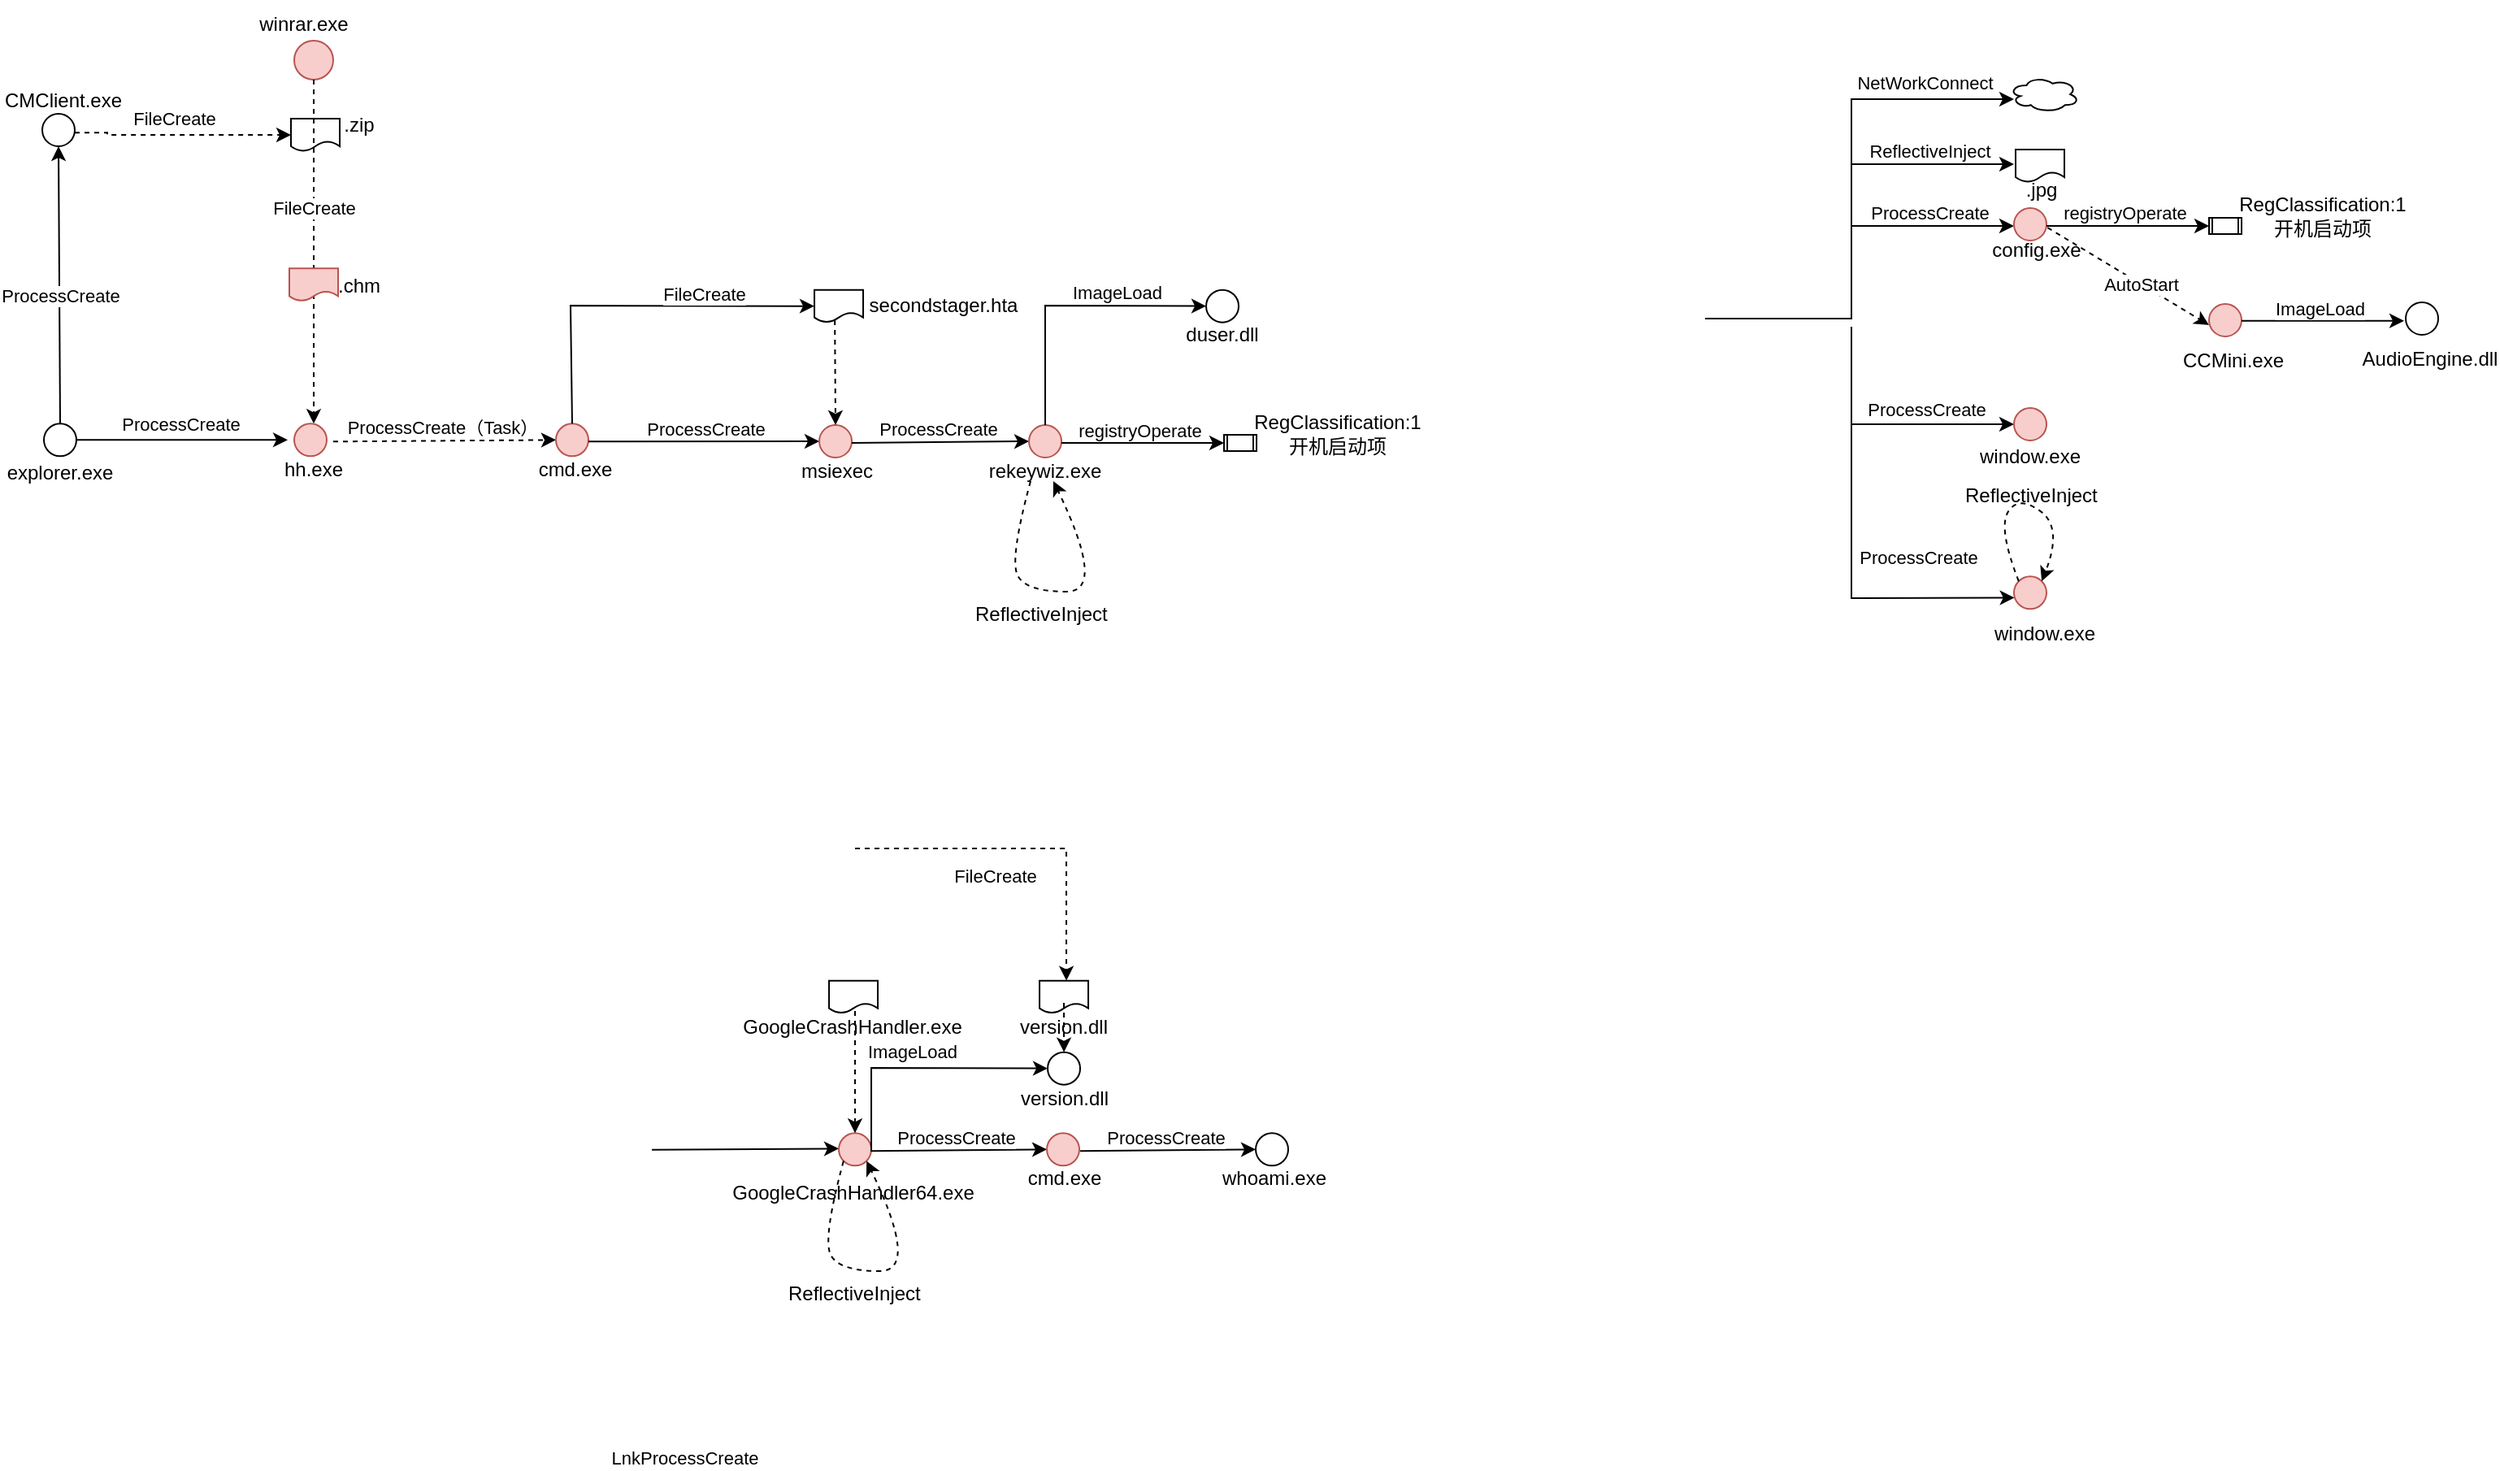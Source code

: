 <mxfile version="24.7.10">
  <diagram name="第 1 页" id="ffTpApcm0pgPxWFKq06H">
    <mxGraphModel dx="863" dy="381" grid="1" gridSize="10" guides="1" tooltips="1" connect="1" arrows="1" fold="1" page="1" pageScale="1" pageWidth="827" pageHeight="1169" math="0" shadow="0">
      <root>
        <mxCell id="0" />
        <mxCell id="1" parent="0" />
        <mxCell id="lSYbg_Df87yItmygA94X-1" value="" style="ellipse;whiteSpace=wrap;html=1;aspect=fixed;" vertex="1" parent="1">
          <mxGeometry x="48" y="358.67" width="20" height="20" as="geometry" />
        </mxCell>
        <mxCell id="lSYbg_Df87yItmygA94X-2" value="" style="endArrow=classic;html=1;rounded=0;exitX=1;exitY=0.5;exitDx=0;exitDy=0;" edge="1" parent="1" source="lSYbg_Df87yItmygA94X-1">
          <mxGeometry width="50" height="50" relative="1" as="geometry">
            <mxPoint x="298" y="353.67" as="sourcePoint" />
            <mxPoint x="198" y="368.67" as="targetPoint" />
          </mxGeometry>
        </mxCell>
        <mxCell id="lSYbg_Df87yItmygA94X-3" value="ProcessCreate" style="edgeLabel;html=1;align=center;verticalAlign=middle;resizable=0;points=[];" vertex="1" connectable="0" parent="lSYbg_Df87yItmygA94X-2">
          <mxGeometry x="-0.16" y="3" relative="1" as="geometry">
            <mxPoint x="9" y="-7" as="offset" />
          </mxGeometry>
        </mxCell>
        <mxCell id="lSYbg_Df87yItmygA94X-4" value="" style="endArrow=classic;html=1;rounded=0;entryX=0;entryY=0.5;entryDx=0;entryDy=0;" edge="1" parent="1" target="lSYbg_Df87yItmygA94X-7">
          <mxGeometry width="50" height="50" relative="1" as="geometry">
            <mxPoint x="1160" y="299" as="sourcePoint" />
            <mxPoint x="1208" y="449" as="targetPoint" />
            <Array as="points">
              <mxPoint x="1160" y="359" />
            </Array>
          </mxGeometry>
        </mxCell>
        <mxCell id="lSYbg_Df87yItmygA94X-5" value="ProcessCreate" style="edgeLabel;html=1;align=center;verticalAlign=middle;resizable=0;points=[];" vertex="1" connectable="0" parent="lSYbg_Df87yItmygA94X-4">
          <mxGeometry x="-0.16" y="3" relative="1" as="geometry">
            <mxPoint x="39" y="-6" as="offset" />
          </mxGeometry>
        </mxCell>
        <mxCell id="lSYbg_Df87yItmygA94X-6" value="explorer.exe" style="text;strokeColor=none;align=center;fillColor=none;html=1;verticalAlign=middle;whiteSpace=wrap;rounded=0;" vertex="1" parent="1">
          <mxGeometry x="28" y="373.67" width="60" height="30" as="geometry" />
        </mxCell>
        <mxCell id="lSYbg_Df87yItmygA94X-7" value="" style="ellipse;whiteSpace=wrap;html=1;aspect=fixed;fillColor=#f8cecc;strokeColor=#b85450;" vertex="1" parent="1">
          <mxGeometry x="1260" y="349" width="20" height="20" as="geometry" />
        </mxCell>
        <mxCell id="lSYbg_Df87yItmygA94X-8" value="window.exe" style="text;strokeColor=none;align=center;fillColor=none;html=1;verticalAlign=middle;whiteSpace=wrap;rounded=0;" vertex="1" parent="1">
          <mxGeometry x="1240" y="364" width="60" height="30" as="geometry" />
        </mxCell>
        <mxCell id="lSYbg_Df87yItmygA94X-9" value="" style="endArrow=classic;html=1;rounded=0;exitX=0.5;exitY=0;exitDx=0;exitDy=0;entryX=0.5;entryY=1;entryDx=0;entryDy=0;" edge="1" parent="1" source="lSYbg_Df87yItmygA94X-1" target="lSYbg_Df87yItmygA94X-11">
          <mxGeometry width="50" height="50" relative="1" as="geometry">
            <mxPoint x="57" y="274.17" as="sourcePoint" />
            <mxPoint x="57" y="190" as="targetPoint" />
          </mxGeometry>
        </mxCell>
        <mxCell id="lSYbg_Df87yItmygA94X-10" value="ProcessCreate" style="edgeLabel;html=1;align=center;verticalAlign=middle;resizable=0;points=[];" vertex="1" connectable="0" parent="lSYbg_Df87yItmygA94X-9">
          <mxGeometry x="-0.16" y="3" relative="1" as="geometry">
            <mxPoint x="3" y="-7" as="offset" />
          </mxGeometry>
        </mxCell>
        <mxCell id="lSYbg_Df87yItmygA94X-11" value="" style="ellipse;whiteSpace=wrap;html=1;aspect=fixed;" vertex="1" parent="1">
          <mxGeometry x="47" y="168" width="20" height="20" as="geometry" />
        </mxCell>
        <mxCell id="lSYbg_Df87yItmygA94X-12" value="CMClient.exe" style="text;strokeColor=none;align=center;fillColor=none;html=1;verticalAlign=middle;whiteSpace=wrap;rounded=0;" vertex="1" parent="1">
          <mxGeometry x="30" y="145" width="60" height="30" as="geometry" />
        </mxCell>
        <mxCell id="lSYbg_Df87yItmygA94X-13" value="" style="endArrow=classic;html=1;rounded=0;exitX=1;exitY=0.5;exitDx=0;exitDy=0;edgeStyle=elbowEdgeStyle;dashed=1;entryX=0;entryY=0.5;entryDx=0;entryDy=0;" edge="1" parent="1" target="lSYbg_Df87yItmygA94X-15">
          <mxGeometry width="50" height="50" relative="1" as="geometry">
            <mxPoint x="67" y="179.58" as="sourcePoint" />
            <mxPoint x="117" y="120" as="targetPoint" />
            <Array as="points">
              <mxPoint x="87" y="180" />
            </Array>
          </mxGeometry>
        </mxCell>
        <mxCell id="lSYbg_Df87yItmygA94X-14" value="FileCreate" style="edgeLabel;html=1;align=center;verticalAlign=middle;resizable=0;points=[];" vertex="1" connectable="0" parent="lSYbg_Df87yItmygA94X-13">
          <mxGeometry x="-0.16" y="3" relative="1" as="geometry">
            <mxPoint x="6" y="-7" as="offset" />
          </mxGeometry>
        </mxCell>
        <mxCell id="lSYbg_Df87yItmygA94X-15" value="" style="shape=document;whiteSpace=wrap;html=1;boundedLbl=1;" vertex="1" parent="1">
          <mxGeometry x="200" y="171" width="30" height="20" as="geometry" />
        </mxCell>
        <mxCell id="lSYbg_Df87yItmygA94X-16" value=".zip" style="text;strokeColor=none;align=center;fillColor=none;html=1;verticalAlign=middle;whiteSpace=wrap;rounded=0;" vertex="1" parent="1">
          <mxGeometry x="212" y="160" width="60" height="30" as="geometry" />
        </mxCell>
        <mxCell id="lSYbg_Df87yItmygA94X-17" value="" style="ellipse;whiteSpace=wrap;html=1;aspect=fixed;fillColor=#f8cecc;strokeColor=#b85450;" vertex="1" parent="1">
          <mxGeometry x="202" y="123" width="24" height="24" as="geometry" />
        </mxCell>
        <mxCell id="lSYbg_Df87yItmygA94X-18" value="winrar.exe" style="text;strokeColor=none;align=center;fillColor=none;html=1;verticalAlign=middle;whiteSpace=wrap;rounded=0;" vertex="1" parent="1">
          <mxGeometry x="178" y="98" width="60" height="30" as="geometry" />
        </mxCell>
        <mxCell id="lSYbg_Df87yItmygA94X-19" value="" style="endArrow=classic;html=1;rounded=0;entryX=0.339;entryY=-0.066;entryDx=0;entryDy=0;entryPerimeter=0;" edge="1" parent="1">
          <mxGeometry width="50" height="50" relative="1" as="geometry">
            <mxPoint x="1160" y="359" as="sourcePoint" />
            <mxPoint x="1260.34" y="465.69" as="targetPoint" />
            <Array as="points">
              <mxPoint x="1160" y="466" />
            </Array>
          </mxGeometry>
        </mxCell>
        <mxCell id="lSYbg_Df87yItmygA94X-20" value="ProcessCreate" style="edgeLabel;html=1;align=center;verticalAlign=middle;resizable=0;points=[];" vertex="1" connectable="0" parent="lSYbg_Df87yItmygA94X-19">
          <mxGeometry x="-0.16" y="3" relative="1" as="geometry">
            <mxPoint x="38" y="-5" as="offset" />
          </mxGeometry>
        </mxCell>
        <mxCell id="lSYbg_Df87yItmygA94X-21" value="" style="endArrow=classic;html=1;rounded=0;exitX=1;exitY=0.5;exitDx=0;exitDy=0;" edge="1" parent="1">
          <mxGeometry width="50" height="50" relative="1" as="geometry">
            <mxPoint x="1070" y="294" as="sourcePoint" />
            <mxPoint x="1260" y="159" as="targetPoint" />
            <Array as="points">
              <mxPoint x="1160" y="294" />
              <mxPoint x="1160" y="159" />
            </Array>
          </mxGeometry>
        </mxCell>
        <mxCell id="lSYbg_Df87yItmygA94X-22" value="NetWorkConnect" style="edgeLabel;html=1;align=center;verticalAlign=middle;resizable=0;points=[];" vertex="1" connectable="0" parent="lSYbg_Df87yItmygA94X-21">
          <mxGeometry x="0.083" y="3" relative="1" as="geometry">
            <mxPoint x="48" y="-59" as="offset" />
          </mxGeometry>
        </mxCell>
        <mxCell id="lSYbg_Df87yItmygA94X-23" value="" style="ellipse;shape=cloud;whiteSpace=wrap;html=1;" vertex="1" parent="1">
          <mxGeometry x="1257" y="145" width="43" height="22" as="geometry" />
        </mxCell>
        <mxCell id="lSYbg_Df87yItmygA94X-24" value="" style="endArrow=classic;html=1;rounded=0;" edge="1" parent="1">
          <mxGeometry width="50" height="50" relative="1" as="geometry">
            <mxPoint x="1160" y="199" as="sourcePoint" />
            <mxPoint x="1260" y="199" as="targetPoint" />
          </mxGeometry>
        </mxCell>
        <mxCell id="lSYbg_Df87yItmygA94X-25" value="ReflectiveInject" style="edgeLabel;html=1;align=center;verticalAlign=middle;resizable=0;points=[];" vertex="1" connectable="0" parent="lSYbg_Df87yItmygA94X-24">
          <mxGeometry x="0.152" y="-2" relative="1" as="geometry">
            <mxPoint x="-10" y="-10" as="offset" />
          </mxGeometry>
        </mxCell>
        <mxCell id="lSYbg_Df87yItmygA94X-26" value="" style="shape=document;whiteSpace=wrap;html=1;boundedLbl=1;" vertex="1" parent="1">
          <mxGeometry x="1261" y="190" width="30" height="20" as="geometry" />
        </mxCell>
        <mxCell id="lSYbg_Df87yItmygA94X-27" value=".jpg" style="text;strokeColor=none;align=center;fillColor=none;html=1;verticalAlign=middle;whiteSpace=wrap;rounded=0;" vertex="1" parent="1">
          <mxGeometry x="1247" y="200" width="60" height="30" as="geometry" />
        </mxCell>
        <mxCell id="lSYbg_Df87yItmygA94X-28" value="" style="endArrow=classic;html=1;rounded=0;" edge="1" parent="1">
          <mxGeometry width="50" height="50" relative="1" as="geometry">
            <mxPoint x="1160" y="237" as="sourcePoint" />
            <mxPoint x="1260" y="237" as="targetPoint" />
          </mxGeometry>
        </mxCell>
        <mxCell id="lSYbg_Df87yItmygA94X-29" value="ProcessCreate" style="edgeLabel;html=1;align=center;verticalAlign=middle;resizable=0;points=[];" vertex="1" connectable="0" parent="lSYbg_Df87yItmygA94X-28">
          <mxGeometry x="0.152" y="-2" relative="1" as="geometry">
            <mxPoint x="-10" y="-10" as="offset" />
          </mxGeometry>
        </mxCell>
        <mxCell id="lSYbg_Df87yItmygA94X-30" value="config.exe" style="text;strokeColor=none;align=center;fillColor=none;html=1;verticalAlign=middle;whiteSpace=wrap;rounded=0;" vertex="1" parent="1">
          <mxGeometry x="1244" y="237" width="60" height="30" as="geometry" />
        </mxCell>
        <mxCell id="lSYbg_Df87yItmygA94X-31" value="" style="ellipse;whiteSpace=wrap;html=1;aspect=fixed;fillColor=#f8cecc;strokeColor=#b85450;" vertex="1" parent="1">
          <mxGeometry x="1260" y="226" width="20" height="20" as="geometry" />
        </mxCell>
        <mxCell id="lSYbg_Df87yItmygA94X-32" value="" style="endArrow=classic;html=1;rounded=0;" edge="1" parent="1">
          <mxGeometry width="50" height="50" relative="1" as="geometry">
            <mxPoint x="1280" y="237" as="sourcePoint" />
            <mxPoint x="1380" y="237" as="targetPoint" />
          </mxGeometry>
        </mxCell>
        <mxCell id="lSYbg_Df87yItmygA94X-33" value="registryOperate" style="edgeLabel;html=1;align=center;verticalAlign=middle;resizable=0;points=[];" vertex="1" connectable="0" parent="lSYbg_Df87yItmygA94X-32">
          <mxGeometry x="0.152" y="-2" relative="1" as="geometry">
            <mxPoint x="-10" y="-10" as="offset" />
          </mxGeometry>
        </mxCell>
        <mxCell id="lSYbg_Df87yItmygA94X-34" value="RegClassification:1&lt;br&gt;开机启动项" style="text;strokeColor=none;align=center;fillColor=none;html=1;verticalAlign=middle;whiteSpace=wrap;rounded=0;" vertex="1" parent="1">
          <mxGeometry x="1412" y="216" width="76" height="30" as="geometry" />
        </mxCell>
        <mxCell id="lSYbg_Df87yItmygA94X-35" value="" style="shape=process;whiteSpace=wrap;html=1;backgroundOutline=1;" vertex="1" parent="1">
          <mxGeometry x="1380" y="232" width="20" height="10" as="geometry" />
        </mxCell>
        <mxCell id="lSYbg_Df87yItmygA94X-36" value="" style="endArrow=classic;html=1;rounded=0;exitX=0.611;exitY=0.035;exitDx=0;exitDy=0;exitPerimeter=0;dashed=1;" edge="1" parent="1" source="lSYbg_Df87yItmygA94X-30">
          <mxGeometry width="50" height="50" relative="1" as="geometry">
            <mxPoint x="1280" y="298" as="sourcePoint" />
            <mxPoint x="1380" y="298" as="targetPoint" />
          </mxGeometry>
        </mxCell>
        <mxCell id="lSYbg_Df87yItmygA94X-37" value="AutoStart" style="edgeLabel;html=1;align=center;verticalAlign=middle;resizable=0;points=[];" vertex="1" connectable="0" parent="lSYbg_Df87yItmygA94X-36">
          <mxGeometry x="0.152" y="-2" relative="1" as="geometry">
            <mxPoint x="1" y="-2" as="offset" />
          </mxGeometry>
        </mxCell>
        <mxCell id="lSYbg_Df87yItmygA94X-38" value="CCMini.exe" style="text;strokeColor=none;align=center;fillColor=none;html=1;verticalAlign=middle;whiteSpace=wrap;rounded=0;" vertex="1" parent="1">
          <mxGeometry x="1357" y="305" width="76" height="30" as="geometry" />
        </mxCell>
        <mxCell id="lSYbg_Df87yItmygA94X-39" value="" style="ellipse;whiteSpace=wrap;html=1;aspect=fixed;fillColor=#f8cecc;strokeColor=#b85450;" vertex="1" parent="1">
          <mxGeometry x="1380" y="285" width="20" height="20" as="geometry" />
        </mxCell>
        <mxCell id="lSYbg_Df87yItmygA94X-40" value="" style="endArrow=classic;html=1;rounded=0;" edge="1" parent="1">
          <mxGeometry width="50" height="50" relative="1" as="geometry">
            <mxPoint x="1400" y="295.43" as="sourcePoint" />
            <mxPoint x="1500" y="295.43" as="targetPoint" />
          </mxGeometry>
        </mxCell>
        <mxCell id="lSYbg_Df87yItmygA94X-41" value="ImageLoad" style="edgeLabel;html=1;align=center;verticalAlign=middle;resizable=0;points=[];" vertex="1" connectable="0" parent="lSYbg_Df87yItmygA94X-40">
          <mxGeometry x="0.152" y="-2" relative="1" as="geometry">
            <mxPoint x="-10" y="-10" as="offset" />
          </mxGeometry>
        </mxCell>
        <mxCell id="lSYbg_Df87yItmygA94X-42" value="AudioEngine.dll" style="text;strokeColor=none;align=center;fillColor=none;html=1;verticalAlign=middle;whiteSpace=wrap;rounded=0;" vertex="1" parent="1">
          <mxGeometry x="1478" y="304" width="76" height="30" as="geometry" />
        </mxCell>
        <mxCell id="lSYbg_Df87yItmygA94X-43" value="" style="ellipse;whiteSpace=wrap;html=1;aspect=fixed;" vertex="1" parent="1">
          <mxGeometry x="1501" y="284" width="20" height="20" as="geometry" />
        </mxCell>
        <mxCell id="lSYbg_Df87yItmygA94X-44" value="" style="ellipse;whiteSpace=wrap;html=1;aspect=fixed;fillColor=#f8cecc;strokeColor=#b85450;" vertex="1" parent="1">
          <mxGeometry x="1260" y="452.67" width="20" height="20" as="geometry" />
        </mxCell>
        <mxCell id="lSYbg_Df87yItmygA94X-45" value="window.exe" style="text;strokeColor=none;align=center;fillColor=none;html=1;verticalAlign=middle;whiteSpace=wrap;rounded=0;" vertex="1" parent="1">
          <mxGeometry x="1248.5" y="472.67" width="60" height="30" as="geometry" />
        </mxCell>
        <mxCell id="lSYbg_Df87yItmygA94X-46" value="" style="curved=1;endArrow=classic;html=1;rounded=0;exitX=0;exitY=0;exitDx=0;exitDy=0;entryX=1;entryY=0;entryDx=0;entryDy=0;dashed=1;" edge="1" parent="1" source="lSYbg_Df87yItmygA94X-44" target="lSYbg_Df87yItmygA94X-44">
          <mxGeometry width="50" height="50" relative="1" as="geometry">
            <mxPoint x="1230" y="412.67" as="sourcePoint" />
            <mxPoint x="1280" y="362.67" as="targetPoint" />
            <Array as="points">
              <mxPoint x="1250" y="422.67" />
              <mxPoint x="1263" y="402.67" />
              <mxPoint x="1290" y="422.67" />
            </Array>
          </mxGeometry>
        </mxCell>
        <mxCell id="lSYbg_Df87yItmygA94X-47" value="ReflectiveInject" style="text;whiteSpace=wrap;" vertex="1" parent="1">
          <mxGeometry x="1228" y="388.67" width="90" height="20" as="geometry" />
        </mxCell>
        <mxCell id="lSYbg_Df87yItmygA94X-48" value="" style="shape=document;whiteSpace=wrap;html=1;boundedLbl=1;" vertex="1" parent="1">
          <mxGeometry x="531.02" y="701.33" width="30" height="20" as="geometry" />
        </mxCell>
        <mxCell id="lSYbg_Df87yItmygA94X-49" value="GoogleCrashHandler.exe" style="text;strokeColor=none;align=center;fillColor=none;html=1;verticalAlign=middle;whiteSpace=wrap;rounded=0;" vertex="1" parent="1">
          <mxGeometry x="497.02" y="715" width="97" height="30" as="geometry" />
        </mxCell>
        <mxCell id="lSYbg_Df87yItmygA94X-50" value="" style="endArrow=classic;html=1;rounded=0;edgeStyle=elbowEdgeStyle;dashed=1;" edge="1" parent="1">
          <mxGeometry width="50" height="50" relative="1" as="geometry">
            <mxPoint x="547.02" y="620" as="sourcePoint" />
            <mxPoint x="677.02" y="701.33" as="targetPoint" />
            <Array as="points">
              <mxPoint x="677.02" y="621.33" />
            </Array>
          </mxGeometry>
        </mxCell>
        <mxCell id="lSYbg_Df87yItmygA94X-51" value="FileCreate" style="edgeLabel;html=1;align=center;verticalAlign=middle;resizable=0;points=[];" vertex="1" connectable="0" parent="lSYbg_Df87yItmygA94X-50">
          <mxGeometry x="-0.16" y="3" relative="1" as="geometry">
            <mxPoint x="-3" y="20" as="offset" />
          </mxGeometry>
        </mxCell>
        <mxCell id="lSYbg_Df87yItmygA94X-52" value="" style="shape=document;whiteSpace=wrap;html=1;boundedLbl=1;" vertex="1" parent="1">
          <mxGeometry x="660.52" y="701.33" width="30" height="20" as="geometry" />
        </mxCell>
        <mxCell id="lSYbg_Df87yItmygA94X-53" value="version.dll" style="text;strokeColor=none;align=center;fillColor=none;html=1;verticalAlign=middle;whiteSpace=wrap;rounded=0;" vertex="1" parent="1">
          <mxGeometry x="627.02" y="715" width="97" height="30" as="geometry" />
        </mxCell>
        <mxCell id="lSYbg_Df87yItmygA94X-54" value="" style="endArrow=classic;html=1;rounded=0;exitX=1;exitY=0.5;exitDx=0;exitDy=0;" edge="1" parent="1">
          <mxGeometry width="50" height="50" relative="1" as="geometry">
            <mxPoint x="422.02" y="805.34" as="sourcePoint" />
            <mxPoint x="537.02" y="804.67" as="targetPoint" />
          </mxGeometry>
        </mxCell>
        <mxCell id="lSYbg_Df87yItmygA94X-55" value="LnkProcessCreate" style="edgeLabel;html=1;align=center;verticalAlign=middle;resizable=0;points=[];" vertex="1" connectable="0" parent="lSYbg_Df87yItmygA94X-54">
          <mxGeometry x="-0.16" y="3" relative="1" as="geometry">
            <mxPoint x="-29" y="193" as="offset" />
          </mxGeometry>
        </mxCell>
        <mxCell id="lSYbg_Df87yItmygA94X-56" value="" style="ellipse;whiteSpace=wrap;html=1;aspect=fixed;fillColor=#f8cecc;strokeColor=#b85450;" vertex="1" parent="1">
          <mxGeometry x="537.02" y="795.17" width="20" height="20" as="geometry" />
        </mxCell>
        <mxCell id="lSYbg_Df87yItmygA94X-57" value="" style="endArrow=classic;html=1;rounded=0;entryX=0.5;entryY=0;entryDx=0;entryDy=0;dashed=1;" edge="1" parent="1" target="lSYbg_Df87yItmygA94X-56">
          <mxGeometry width="50" height="50" relative="1" as="geometry">
            <mxPoint x="547.02" y="720" as="sourcePoint" />
            <mxPoint x="687.02" y="759.5" as="targetPoint" />
          </mxGeometry>
        </mxCell>
        <mxCell id="lSYbg_Df87yItmygA94X-58" value="" style="endArrow=classic;html=1;rounded=0;exitX=1;exitY=0.5;exitDx=0;exitDy=0;entryX=0;entryY=0.5;entryDx=0;entryDy=0;" edge="1" parent="1" target="lSYbg_Df87yItmygA94X-60">
          <mxGeometry width="50" height="50" relative="1" as="geometry">
            <mxPoint x="557.02" y="806.5" as="sourcePoint" />
            <mxPoint x="672.02" y="805.83" as="targetPoint" />
            <Array as="points">
              <mxPoint x="557.02" y="755" />
            </Array>
          </mxGeometry>
        </mxCell>
        <mxCell id="lSYbg_Df87yItmygA94X-59" value="ImageLoad" style="edgeLabel;html=1;align=center;verticalAlign=middle;resizable=0;points=[];" vertex="1" connectable="0" parent="lSYbg_Df87yItmygA94X-58">
          <mxGeometry x="-0.16" y="3" relative="1" as="geometry">
            <mxPoint x="9" y="-7" as="offset" />
          </mxGeometry>
        </mxCell>
        <mxCell id="lSYbg_Df87yItmygA94X-60" value="" style="ellipse;whiteSpace=wrap;html=1;aspect=fixed;" vertex="1" parent="1">
          <mxGeometry x="665.52" y="745.33" width="20" height="20" as="geometry" />
        </mxCell>
        <mxCell id="lSYbg_Df87yItmygA94X-61" value="version.dll" style="text;strokeColor=none;align=center;fillColor=none;html=1;verticalAlign=middle;whiteSpace=wrap;rounded=0;" vertex="1" parent="1">
          <mxGeometry x="645.52" y="759.0" width="60" height="30" as="geometry" />
        </mxCell>
        <mxCell id="lSYbg_Df87yItmygA94X-62" value="" style="endArrow=classic;html=1;rounded=0;entryX=0.5;entryY=0;entryDx=0;entryDy=0;dashed=1;exitX=0.5;exitY=0;exitDx=0;exitDy=0;" edge="1" parent="1" source="lSYbg_Df87yItmygA94X-53" target="lSYbg_Df87yItmygA94X-60">
          <mxGeometry width="50" height="50" relative="1" as="geometry">
            <mxPoint x="682.02" y="719.83" as="sourcePoint" />
            <mxPoint x="822.02" y="759.33" as="targetPoint" />
          </mxGeometry>
        </mxCell>
        <mxCell id="lSYbg_Df87yItmygA94X-63" value="" style="endArrow=classic;html=1;rounded=0;entryX=0;entryY=0.5;entryDx=0;entryDy=0;" edge="1" parent="1" target="lSYbg_Df87yItmygA94X-66">
          <mxGeometry width="50" height="50" relative="1" as="geometry">
            <mxPoint x="557.02" y="806.17" as="sourcePoint" />
            <mxPoint x="657.02" y="806.17" as="targetPoint" />
          </mxGeometry>
        </mxCell>
        <mxCell id="lSYbg_Df87yItmygA94X-64" value="ProcessCreate" style="edgeLabel;html=1;align=center;verticalAlign=middle;resizable=0;points=[];" vertex="1" connectable="0" parent="lSYbg_Df87yItmygA94X-63">
          <mxGeometry x="0.152" y="-2" relative="1" as="geometry">
            <mxPoint x="-10" y="-10" as="offset" />
          </mxGeometry>
        </mxCell>
        <mxCell id="lSYbg_Df87yItmygA94X-65" value="cmd.exe" style="text;strokeColor=none;align=center;fillColor=none;html=1;verticalAlign=middle;whiteSpace=wrap;rounded=0;" vertex="1" parent="1">
          <mxGeometry x="646.02" y="808.17" width="60" height="30" as="geometry" />
        </mxCell>
        <mxCell id="lSYbg_Df87yItmygA94X-66" value="" style="ellipse;whiteSpace=wrap;html=1;aspect=fixed;fillColor=#f8cecc;strokeColor=#b85450;" vertex="1" parent="1">
          <mxGeometry x="665.02" y="795.17" width="20" height="20" as="geometry" />
        </mxCell>
        <mxCell id="lSYbg_Df87yItmygA94X-67" value="" style="endArrow=classic;html=1;rounded=0;entryX=0;entryY=0.5;entryDx=0;entryDy=0;" edge="1" parent="1" target="lSYbg_Df87yItmygA94X-70">
          <mxGeometry width="50" height="50" relative="1" as="geometry">
            <mxPoint x="685.52" y="806.17" as="sourcePoint" />
            <mxPoint x="785.52" y="806.17" as="targetPoint" />
          </mxGeometry>
        </mxCell>
        <mxCell id="lSYbg_Df87yItmygA94X-68" value="ProcessCreate" style="edgeLabel;html=1;align=center;verticalAlign=middle;resizable=0;points=[];" vertex="1" connectable="0" parent="lSYbg_Df87yItmygA94X-67">
          <mxGeometry x="0.152" y="-2" relative="1" as="geometry">
            <mxPoint x="-10" y="-10" as="offset" />
          </mxGeometry>
        </mxCell>
        <mxCell id="lSYbg_Df87yItmygA94X-69" value="whoami.exe" style="text;strokeColor=none;align=center;fillColor=none;html=1;verticalAlign=middle;whiteSpace=wrap;rounded=0;" vertex="1" parent="1">
          <mxGeometry x="774.52" y="808.17" width="60" height="30" as="geometry" />
        </mxCell>
        <mxCell id="lSYbg_Df87yItmygA94X-70" value="" style="ellipse;whiteSpace=wrap;html=1;aspect=fixed;" vertex="1" parent="1">
          <mxGeometry x="793.52" y="795.17" width="20" height="20" as="geometry" />
        </mxCell>
        <mxCell id="lSYbg_Df87yItmygA94X-71" value="" style="curved=1;endArrow=classic;html=1;rounded=0;exitX=0;exitY=1;exitDx=0;exitDy=0;entryX=1;entryY=1;entryDx=0;entryDy=0;dashed=1;" edge="1" parent="1" source="lSYbg_Df87yItmygA94X-56" target="lSYbg_Df87yItmygA94X-56">
          <mxGeometry width="50" height="50" relative="1" as="geometry">
            <mxPoint x="544.02" y="892.67" as="sourcePoint" />
            <mxPoint x="594.02" y="842.67" as="targetPoint" />
            <Array as="points">
              <mxPoint x="527.02" y="860" />
              <mxPoint x="537.02" y="880" />
              <mxPoint x="587.02" y="880" />
            </Array>
          </mxGeometry>
        </mxCell>
        <mxCell id="lSYbg_Df87yItmygA94X-72" value="ReflectiveInject" style="text;whiteSpace=wrap;" vertex="1" parent="1">
          <mxGeometry x="504.02" y="880" width="90" height="20" as="geometry" />
        </mxCell>
        <mxCell id="lSYbg_Df87yItmygA94X-73" value="GoogleCrashHandler64.exe" style="text;strokeColor=none;align=center;fillColor=none;html=1;verticalAlign=middle;whiteSpace=wrap;rounded=0;" vertex="1" parent="1">
          <mxGeometry x="515.52" y="817.0" width="60" height="30" as="geometry" />
        </mxCell>
        <mxCell id="lSYbg_Df87yItmygA94X-74" value="" style="endArrow=classic;html=1;rounded=0;exitX=0.5;exitY=1;exitDx=0;exitDy=0;edgeStyle=elbowEdgeStyle;dashed=1;" edge="1" parent="1" source="lSYbg_Df87yItmygA94X-17">
          <mxGeometry width="50" height="50" relative="1" as="geometry">
            <mxPoint x="214" y="147" as="sourcePoint" />
            <mxPoint x="213.667" y="358.67" as="targetPoint" />
            <Array as="points" />
          </mxGeometry>
        </mxCell>
        <mxCell id="lSYbg_Df87yItmygA94X-75" value="FileCreate" style="edgeLabel;html=1;align=center;verticalAlign=middle;resizable=0;points=[];" vertex="1" connectable="0" parent="lSYbg_Df87yItmygA94X-74">
          <mxGeometry x="-0.16" y="3" relative="1" as="geometry">
            <mxPoint x="-3" y="-10" as="offset" />
          </mxGeometry>
        </mxCell>
        <mxCell id="lSYbg_Df87yItmygA94X-78" value="" style="endArrow=classic;html=1;rounded=0;entryX=0;entryY=0.5;entryDx=0;entryDy=0;dashed=1;" edge="1" parent="1" target="lSYbg_Df87yItmygA94X-80">
          <mxGeometry width="50" height="50" relative="1" as="geometry">
            <mxPoint x="226" y="369.67" as="sourcePoint" />
            <mxPoint x="326" y="369.67" as="targetPoint" />
          </mxGeometry>
        </mxCell>
        <mxCell id="lSYbg_Df87yItmygA94X-79" value="ProcessCreate（Task）" style="edgeLabel;html=1;align=center;verticalAlign=middle;resizable=0;points=[];" vertex="1" connectable="0" parent="lSYbg_Df87yItmygA94X-78">
          <mxGeometry x="0.152" y="-2" relative="1" as="geometry">
            <mxPoint x="-12" y="-10" as="offset" />
          </mxGeometry>
        </mxCell>
        <mxCell id="lSYbg_Df87yItmygA94X-80" value="" style="ellipse;whiteSpace=wrap;html=1;aspect=fixed;fillColor=#f8cecc;strokeColor=#b85450;" vertex="1" parent="1">
          <mxGeometry x="363" y="358.67" width="20" height="20" as="geometry" />
        </mxCell>
        <mxCell id="lSYbg_Df87yItmygA94X-81" value="cmd.exe" style="text;strokeColor=none;align=center;fillColor=none;html=1;verticalAlign=middle;whiteSpace=wrap;rounded=0;" vertex="1" parent="1">
          <mxGeometry x="345" y="371.67" width="60" height="30" as="geometry" />
        </mxCell>
        <mxCell id="lSYbg_Df87yItmygA94X-82" value="" style="endArrow=classic;html=1;rounded=0;entryX=0;entryY=0.5;entryDx=0;entryDy=0;" edge="1" parent="1" target="lSYbg_Df87yItmygA94X-84">
          <mxGeometry width="50" height="50" relative="1" as="geometry">
            <mxPoint x="383" y="369.67" as="sourcePoint" />
            <mxPoint x="483" y="369.67" as="targetPoint" />
          </mxGeometry>
        </mxCell>
        <mxCell id="lSYbg_Df87yItmygA94X-83" value="ProcessCreate" style="edgeLabel;html=1;align=center;verticalAlign=middle;resizable=0;points=[];" vertex="1" connectable="0" parent="lSYbg_Df87yItmygA94X-82">
          <mxGeometry x="0.152" y="-2" relative="1" as="geometry">
            <mxPoint x="-10" y="-10" as="offset" />
          </mxGeometry>
        </mxCell>
        <mxCell id="lSYbg_Df87yItmygA94X-84" value="" style="ellipse;whiteSpace=wrap;html=1;aspect=fixed;fillColor=#f8cecc;strokeColor=#b85450;" vertex="1" parent="1">
          <mxGeometry x="525.02" y="359.5" width="20" height="20" as="geometry" />
        </mxCell>
        <mxCell id="lSYbg_Df87yItmygA94X-85" value="msiexec" style="text;strokeColor=none;align=center;fillColor=none;html=1;verticalAlign=middle;whiteSpace=wrap;rounded=0;" vertex="1" parent="1">
          <mxGeometry x="506.02" y="372.5" width="60" height="30" as="geometry" />
        </mxCell>
        <mxCell id="lSYbg_Df87yItmygA94X-86" value="" style="endArrow=classic;html=1;rounded=0;entryX=0;entryY=0.5;entryDx=0;entryDy=0;" edge="1" parent="1" target="lSYbg_Df87yItmygA94X-88">
          <mxGeometry width="50" height="50" relative="1" as="geometry">
            <mxPoint x="545.02" y="370.5" as="sourcePoint" />
            <mxPoint x="645.02" y="370.5" as="targetPoint" />
          </mxGeometry>
        </mxCell>
        <mxCell id="lSYbg_Df87yItmygA94X-87" value="ProcessCreate" style="edgeLabel;html=1;align=center;verticalAlign=middle;resizable=0;points=[];" vertex="1" connectable="0" parent="lSYbg_Df87yItmygA94X-86">
          <mxGeometry x="0.152" y="-2" relative="1" as="geometry">
            <mxPoint x="-10" y="-10" as="offset" />
          </mxGeometry>
        </mxCell>
        <mxCell id="lSYbg_Df87yItmygA94X-88" value="" style="ellipse;whiteSpace=wrap;html=1;aspect=fixed;fillColor=#f8cecc;strokeColor=#b85450;" vertex="1" parent="1">
          <mxGeometry x="654.02" y="359.5" width="20" height="20" as="geometry" />
        </mxCell>
        <mxCell id="lSYbg_Df87yItmygA94X-89" value="rekeywiz.exe" style="text;strokeColor=none;align=center;fillColor=none;html=1;verticalAlign=middle;whiteSpace=wrap;rounded=0;" vertex="1" parent="1">
          <mxGeometry x="634.02" y="372.5" width="60" height="30" as="geometry" />
        </mxCell>
        <mxCell id="lSYbg_Df87yItmygA94X-90" value="" style="endArrow=classic;html=1;rounded=0;entryX=0;entryY=0.5;entryDx=0;entryDy=0;exitX=0.5;exitY=0;exitDx=0;exitDy=0;entryPerimeter=0;" edge="1" parent="1" source="lSYbg_Df87yItmygA94X-80" target="lSYbg_Df87yItmygA94X-94">
          <mxGeometry width="50" height="50" relative="1" as="geometry">
            <mxPoint x="449" y="290" as="sourcePoint" />
            <mxPoint x="593.52" y="288" as="targetPoint" />
            <Array as="points">
              <mxPoint x="372" y="286" />
            </Array>
          </mxGeometry>
        </mxCell>
        <mxCell id="lSYbg_Df87yItmygA94X-91" value="FileCreate" style="edgeLabel;html=1;align=center;verticalAlign=middle;resizable=0;points=[];" vertex="1" connectable="0" parent="lSYbg_Df87yItmygA94X-90">
          <mxGeometry x="0.071" y="2" relative="1" as="geometry">
            <mxPoint x="35" y="-5" as="offset" />
          </mxGeometry>
        </mxCell>
        <mxCell id="lSYbg_Df87yItmygA94X-92" value="" style="curved=1;endArrow=classic;html=1;rounded=0;exitX=0;exitY=1;exitDx=0;exitDy=0;entryX=1;entryY=1;entryDx=0;entryDy=0;dashed=1;" edge="1" parent="1">
          <mxGeometry width="50" height="50" relative="1" as="geometry">
            <mxPoint x="655" y="394" as="sourcePoint" />
            <mxPoint x="669" y="394" as="targetPoint" />
            <Array as="points">
              <mxPoint x="642.02" y="442" />
              <mxPoint x="652.02" y="462" />
              <mxPoint x="702.02" y="462" />
            </Array>
          </mxGeometry>
        </mxCell>
        <mxCell id="lSYbg_Df87yItmygA94X-93" value="ReflectiveInject" style="text;whiteSpace=wrap;" vertex="1" parent="1">
          <mxGeometry x="619.02" y="462" width="90" height="20" as="geometry" />
        </mxCell>
        <mxCell id="lSYbg_Df87yItmygA94X-94" value="" style="shape=document;whiteSpace=wrap;html=1;boundedLbl=1;" vertex="1" parent="1">
          <mxGeometry x="522.02" y="276.33" width="30" height="20" as="geometry" />
        </mxCell>
        <mxCell id="lSYbg_Df87yItmygA94X-95" value="secondstager.hta" style="text;strokeColor=none;align=center;fillColor=none;html=1;verticalAlign=middle;whiteSpace=wrap;rounded=0;" vertex="1" parent="1">
          <mxGeometry x="569.02" y="273.33" width="65" height="26" as="geometry" />
        </mxCell>
        <mxCell id="lSYbg_Df87yItmygA94X-96" value="" style="endArrow=classic;html=1;rounded=0;entryX=0.5;entryY=0;entryDx=0;entryDy=0;exitX=0.419;exitY=0.934;exitDx=0;exitDy=0;exitPerimeter=0;dashed=1;" edge="1" parent="1" source="lSYbg_Df87yItmygA94X-94" target="lSYbg_Df87yItmygA94X-84">
          <mxGeometry width="50" height="50" relative="1" as="geometry">
            <mxPoint x="407" y="240" as="sourcePoint" />
            <mxPoint x="457" y="190" as="targetPoint" />
          </mxGeometry>
        </mxCell>
        <mxCell id="lSYbg_Df87yItmygA94X-97" value="" style="endArrow=classic;html=1;rounded=0;entryX=0;entryY=0.5;entryDx=0;entryDy=0;exitX=0.5;exitY=0;exitDx=0;exitDy=0;" edge="1" parent="1" source="lSYbg_Df87yItmygA94X-88" target="lSYbg_Df87yItmygA94X-99">
          <mxGeometry width="50" height="50" relative="1" as="geometry">
            <mxPoint x="654.02" y="287.33" as="sourcePoint" />
            <mxPoint x="754.02" y="287.33" as="targetPoint" />
            <Array as="points">
              <mxPoint x="664" y="286" />
            </Array>
          </mxGeometry>
        </mxCell>
        <mxCell id="lSYbg_Df87yItmygA94X-98" value="ImageLoad" style="edgeLabel;html=1;align=center;verticalAlign=middle;resizable=0;points=[];" vertex="1" connectable="0" parent="lSYbg_Df87yItmygA94X-97">
          <mxGeometry x="0.152" y="-2" relative="1" as="geometry">
            <mxPoint x="18" y="-10" as="offset" />
          </mxGeometry>
        </mxCell>
        <mxCell id="lSYbg_Df87yItmygA94X-99" value="" style="ellipse;whiteSpace=wrap;html=1;aspect=fixed;" vertex="1" parent="1">
          <mxGeometry x="763.02" y="276.33" width="20" height="20" as="geometry" />
        </mxCell>
        <mxCell id="lSYbg_Df87yItmygA94X-100" value="duser.dll" style="text;strokeColor=none;align=center;fillColor=none;html=1;verticalAlign=middle;whiteSpace=wrap;rounded=0;" vertex="1" parent="1">
          <mxGeometry x="743.02" y="289.33" width="60" height="30" as="geometry" />
        </mxCell>
        <mxCell id="lSYbg_Df87yItmygA94X-101" value="" style="endArrow=classic;html=1;rounded=0;" edge="1" parent="1">
          <mxGeometry width="50" height="50" relative="1" as="geometry">
            <mxPoint x="674.02" y="370.5" as="sourcePoint" />
            <mxPoint x="774.02" y="370.5" as="targetPoint" />
          </mxGeometry>
        </mxCell>
        <mxCell id="lSYbg_Df87yItmygA94X-102" value="registryOperate" style="edgeLabel;html=1;align=center;verticalAlign=middle;resizable=0;points=[];" vertex="1" connectable="0" parent="lSYbg_Df87yItmygA94X-101">
          <mxGeometry x="0.152" y="-2" relative="1" as="geometry">
            <mxPoint x="-10" y="-10" as="offset" />
          </mxGeometry>
        </mxCell>
        <mxCell id="lSYbg_Df87yItmygA94X-103" value="RegClassification:1&lt;br&gt;开机启动项" style="text;strokeColor=none;align=center;fillColor=none;html=1;verticalAlign=middle;whiteSpace=wrap;rounded=0;" vertex="1" parent="1">
          <mxGeometry x="806.02" y="349.5" width="76" height="30" as="geometry" />
        </mxCell>
        <mxCell id="lSYbg_Df87yItmygA94X-104" value="" style="shape=process;whiteSpace=wrap;html=1;backgroundOutline=1;" vertex="1" parent="1">
          <mxGeometry x="774.02" y="365.5" width="20" height="10" as="geometry" />
        </mxCell>
        <mxCell id="lSYbg_Df87yItmygA94X-105" value="" style="shape=document;whiteSpace=wrap;html=1;boundedLbl=1;fillColor=#f8cecc;strokeColor=#b85450;" vertex="1" parent="1">
          <mxGeometry x="199" y="263.17" width="30" height="20" as="geometry" />
        </mxCell>
        <mxCell id="lSYbg_Df87yItmygA94X-106" value=".chm" style="text;strokeColor=none;align=center;fillColor=none;html=1;verticalAlign=middle;whiteSpace=wrap;rounded=0;" vertex="1" parent="1">
          <mxGeometry x="212" y="259.33" width="60" height="30" as="geometry" />
        </mxCell>
        <mxCell id="lSYbg_Df87yItmygA94X-107" value="" style="ellipse;whiteSpace=wrap;html=1;aspect=fixed;fillColor=#f8cecc;strokeColor=#b85450;" vertex="1" parent="1">
          <mxGeometry x="202" y="358.67" width="20" height="20" as="geometry" />
        </mxCell>
        <mxCell id="lSYbg_Df87yItmygA94X-108" value="hh.exe" style="text;strokeColor=none;align=center;fillColor=none;html=1;verticalAlign=middle;whiteSpace=wrap;rounded=0;" vertex="1" parent="1">
          <mxGeometry x="184" y="371.67" width="60" height="30" as="geometry" />
        </mxCell>
      </root>
    </mxGraphModel>
  </diagram>
</mxfile>
